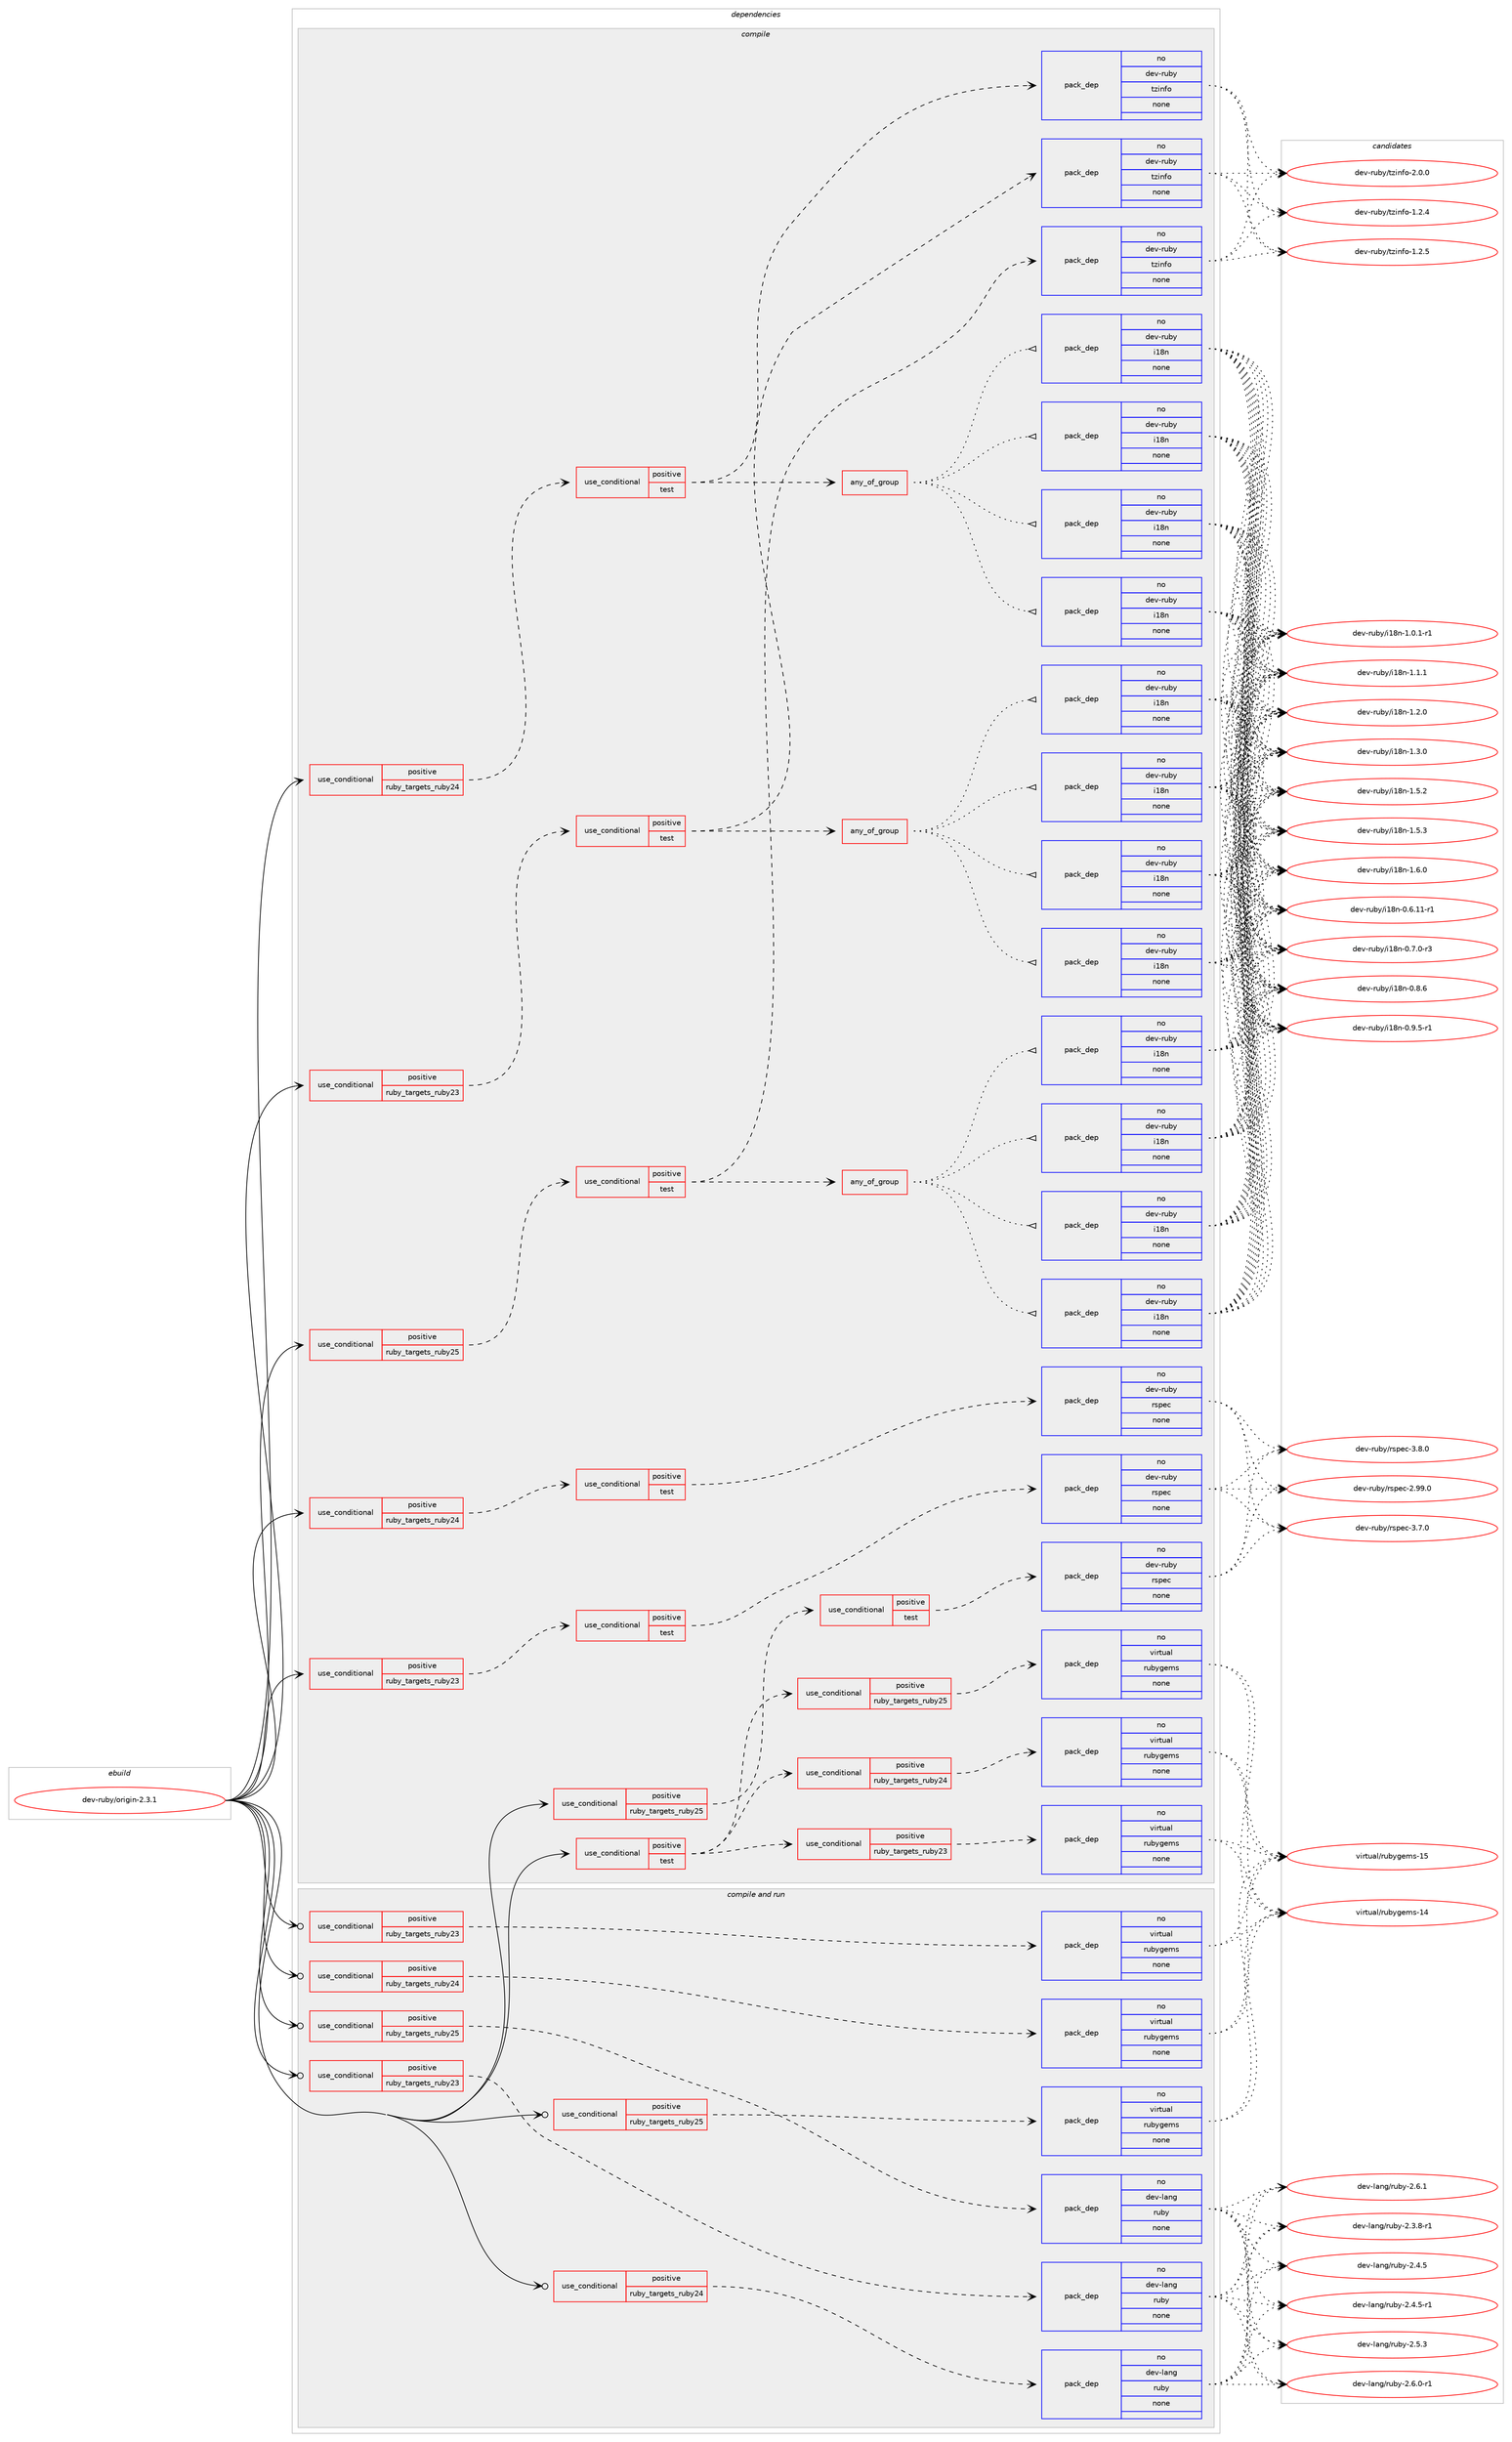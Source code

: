 digraph prolog {

# *************
# Graph options
# *************

newrank=true;
concentrate=true;
compound=true;
graph [rankdir=LR,fontname=Helvetica,fontsize=10,ranksep=1.5];#, ranksep=2.5, nodesep=0.2];
edge  [arrowhead=vee];
node  [fontname=Helvetica,fontsize=10];

# **********
# The ebuild
# **********

subgraph cluster_leftcol {
color=gray;
rank=same;
label=<<i>ebuild</i>>;
id [label="dev-ruby/origin-2.3.1", color=red, width=4, href="../dev-ruby/origin-2.3.1.svg"];
}

# ****************
# The dependencies
# ****************

subgraph cluster_midcol {
color=gray;
label=<<i>dependencies</i>>;
subgraph cluster_compile {
fillcolor="#eeeeee";
style=filled;
label=<<i>compile</i>>;
subgraph cond408339 {
dependency1509558 [label=<<TABLE BORDER="0" CELLBORDER="1" CELLSPACING="0" CELLPADDING="4"><TR><TD ROWSPAN="3" CELLPADDING="10">use_conditional</TD></TR><TR><TD>positive</TD></TR><TR><TD>ruby_targets_ruby23</TD></TR></TABLE>>, shape=none, color=red];
subgraph cond408340 {
dependency1509559 [label=<<TABLE BORDER="0" CELLBORDER="1" CELLSPACING="0" CELLPADDING="4"><TR><TD ROWSPAN="3" CELLPADDING="10">use_conditional</TD></TR><TR><TD>positive</TD></TR><TR><TD>test</TD></TR></TABLE>>, shape=none, color=red];
subgraph any22915 {
dependency1509560 [label=<<TABLE BORDER="0" CELLBORDER="1" CELLSPACING="0" CELLPADDING="4"><TR><TD CELLPADDING="10">any_of_group</TD></TR></TABLE>>, shape=none, color=red];subgraph pack1077716 {
dependency1509561 [label=<<TABLE BORDER="0" CELLBORDER="1" CELLSPACING="0" CELLPADDING="4" WIDTH="220"><TR><TD ROWSPAN="6" CELLPADDING="30">pack_dep</TD></TR><TR><TD WIDTH="110">no</TD></TR><TR><TD>dev-ruby</TD></TR><TR><TD>i18n</TD></TR><TR><TD>none</TD></TR><TR><TD></TD></TR></TABLE>>, shape=none, color=blue];
}
dependency1509560:e -> dependency1509561:w [weight=20,style="dotted",arrowhead="oinv"];
subgraph pack1077717 {
dependency1509562 [label=<<TABLE BORDER="0" CELLBORDER="1" CELLSPACING="0" CELLPADDING="4" WIDTH="220"><TR><TD ROWSPAN="6" CELLPADDING="30">pack_dep</TD></TR><TR><TD WIDTH="110">no</TD></TR><TR><TD>dev-ruby</TD></TR><TR><TD>i18n</TD></TR><TR><TD>none</TD></TR><TR><TD></TD></TR></TABLE>>, shape=none, color=blue];
}
dependency1509560:e -> dependency1509562:w [weight=20,style="dotted",arrowhead="oinv"];
subgraph pack1077718 {
dependency1509563 [label=<<TABLE BORDER="0" CELLBORDER="1" CELLSPACING="0" CELLPADDING="4" WIDTH="220"><TR><TD ROWSPAN="6" CELLPADDING="30">pack_dep</TD></TR><TR><TD WIDTH="110">no</TD></TR><TR><TD>dev-ruby</TD></TR><TR><TD>i18n</TD></TR><TR><TD>none</TD></TR><TR><TD></TD></TR></TABLE>>, shape=none, color=blue];
}
dependency1509560:e -> dependency1509563:w [weight=20,style="dotted",arrowhead="oinv"];
subgraph pack1077719 {
dependency1509564 [label=<<TABLE BORDER="0" CELLBORDER="1" CELLSPACING="0" CELLPADDING="4" WIDTH="220"><TR><TD ROWSPAN="6" CELLPADDING="30">pack_dep</TD></TR><TR><TD WIDTH="110">no</TD></TR><TR><TD>dev-ruby</TD></TR><TR><TD>i18n</TD></TR><TR><TD>none</TD></TR><TR><TD></TD></TR></TABLE>>, shape=none, color=blue];
}
dependency1509560:e -> dependency1509564:w [weight=20,style="dotted",arrowhead="oinv"];
}
dependency1509559:e -> dependency1509560:w [weight=20,style="dashed",arrowhead="vee"];
subgraph pack1077720 {
dependency1509565 [label=<<TABLE BORDER="0" CELLBORDER="1" CELLSPACING="0" CELLPADDING="4" WIDTH="220"><TR><TD ROWSPAN="6" CELLPADDING="30">pack_dep</TD></TR><TR><TD WIDTH="110">no</TD></TR><TR><TD>dev-ruby</TD></TR><TR><TD>tzinfo</TD></TR><TR><TD>none</TD></TR><TR><TD></TD></TR></TABLE>>, shape=none, color=blue];
}
dependency1509559:e -> dependency1509565:w [weight=20,style="dashed",arrowhead="vee"];
}
dependency1509558:e -> dependency1509559:w [weight=20,style="dashed",arrowhead="vee"];
}
id:e -> dependency1509558:w [weight=20,style="solid",arrowhead="vee"];
subgraph cond408341 {
dependency1509566 [label=<<TABLE BORDER="0" CELLBORDER="1" CELLSPACING="0" CELLPADDING="4"><TR><TD ROWSPAN="3" CELLPADDING="10">use_conditional</TD></TR><TR><TD>positive</TD></TR><TR><TD>ruby_targets_ruby23</TD></TR></TABLE>>, shape=none, color=red];
subgraph cond408342 {
dependency1509567 [label=<<TABLE BORDER="0" CELLBORDER="1" CELLSPACING="0" CELLPADDING="4"><TR><TD ROWSPAN="3" CELLPADDING="10">use_conditional</TD></TR><TR><TD>positive</TD></TR><TR><TD>test</TD></TR></TABLE>>, shape=none, color=red];
subgraph pack1077721 {
dependency1509568 [label=<<TABLE BORDER="0" CELLBORDER="1" CELLSPACING="0" CELLPADDING="4" WIDTH="220"><TR><TD ROWSPAN="6" CELLPADDING="30">pack_dep</TD></TR><TR><TD WIDTH="110">no</TD></TR><TR><TD>dev-ruby</TD></TR><TR><TD>rspec</TD></TR><TR><TD>none</TD></TR><TR><TD></TD></TR></TABLE>>, shape=none, color=blue];
}
dependency1509567:e -> dependency1509568:w [weight=20,style="dashed",arrowhead="vee"];
}
dependency1509566:e -> dependency1509567:w [weight=20,style="dashed",arrowhead="vee"];
}
id:e -> dependency1509566:w [weight=20,style="solid",arrowhead="vee"];
subgraph cond408343 {
dependency1509569 [label=<<TABLE BORDER="0" CELLBORDER="1" CELLSPACING="0" CELLPADDING="4"><TR><TD ROWSPAN="3" CELLPADDING="10">use_conditional</TD></TR><TR><TD>positive</TD></TR><TR><TD>ruby_targets_ruby24</TD></TR></TABLE>>, shape=none, color=red];
subgraph cond408344 {
dependency1509570 [label=<<TABLE BORDER="0" CELLBORDER="1" CELLSPACING="0" CELLPADDING="4"><TR><TD ROWSPAN="3" CELLPADDING="10">use_conditional</TD></TR><TR><TD>positive</TD></TR><TR><TD>test</TD></TR></TABLE>>, shape=none, color=red];
subgraph any22916 {
dependency1509571 [label=<<TABLE BORDER="0" CELLBORDER="1" CELLSPACING="0" CELLPADDING="4"><TR><TD CELLPADDING="10">any_of_group</TD></TR></TABLE>>, shape=none, color=red];subgraph pack1077722 {
dependency1509572 [label=<<TABLE BORDER="0" CELLBORDER="1" CELLSPACING="0" CELLPADDING="4" WIDTH="220"><TR><TD ROWSPAN="6" CELLPADDING="30">pack_dep</TD></TR><TR><TD WIDTH="110">no</TD></TR><TR><TD>dev-ruby</TD></TR><TR><TD>i18n</TD></TR><TR><TD>none</TD></TR><TR><TD></TD></TR></TABLE>>, shape=none, color=blue];
}
dependency1509571:e -> dependency1509572:w [weight=20,style="dotted",arrowhead="oinv"];
subgraph pack1077723 {
dependency1509573 [label=<<TABLE BORDER="0" CELLBORDER="1" CELLSPACING="0" CELLPADDING="4" WIDTH="220"><TR><TD ROWSPAN="6" CELLPADDING="30">pack_dep</TD></TR><TR><TD WIDTH="110">no</TD></TR><TR><TD>dev-ruby</TD></TR><TR><TD>i18n</TD></TR><TR><TD>none</TD></TR><TR><TD></TD></TR></TABLE>>, shape=none, color=blue];
}
dependency1509571:e -> dependency1509573:w [weight=20,style="dotted",arrowhead="oinv"];
subgraph pack1077724 {
dependency1509574 [label=<<TABLE BORDER="0" CELLBORDER="1" CELLSPACING="0" CELLPADDING="4" WIDTH="220"><TR><TD ROWSPAN="6" CELLPADDING="30">pack_dep</TD></TR><TR><TD WIDTH="110">no</TD></TR><TR><TD>dev-ruby</TD></TR><TR><TD>i18n</TD></TR><TR><TD>none</TD></TR><TR><TD></TD></TR></TABLE>>, shape=none, color=blue];
}
dependency1509571:e -> dependency1509574:w [weight=20,style="dotted",arrowhead="oinv"];
subgraph pack1077725 {
dependency1509575 [label=<<TABLE BORDER="0" CELLBORDER="1" CELLSPACING="0" CELLPADDING="4" WIDTH="220"><TR><TD ROWSPAN="6" CELLPADDING="30">pack_dep</TD></TR><TR><TD WIDTH="110">no</TD></TR><TR><TD>dev-ruby</TD></TR><TR><TD>i18n</TD></TR><TR><TD>none</TD></TR><TR><TD></TD></TR></TABLE>>, shape=none, color=blue];
}
dependency1509571:e -> dependency1509575:w [weight=20,style="dotted",arrowhead="oinv"];
}
dependency1509570:e -> dependency1509571:w [weight=20,style="dashed",arrowhead="vee"];
subgraph pack1077726 {
dependency1509576 [label=<<TABLE BORDER="0" CELLBORDER="1" CELLSPACING="0" CELLPADDING="4" WIDTH="220"><TR><TD ROWSPAN="6" CELLPADDING="30">pack_dep</TD></TR><TR><TD WIDTH="110">no</TD></TR><TR><TD>dev-ruby</TD></TR><TR><TD>tzinfo</TD></TR><TR><TD>none</TD></TR><TR><TD></TD></TR></TABLE>>, shape=none, color=blue];
}
dependency1509570:e -> dependency1509576:w [weight=20,style="dashed",arrowhead="vee"];
}
dependency1509569:e -> dependency1509570:w [weight=20,style="dashed",arrowhead="vee"];
}
id:e -> dependency1509569:w [weight=20,style="solid",arrowhead="vee"];
subgraph cond408345 {
dependency1509577 [label=<<TABLE BORDER="0" CELLBORDER="1" CELLSPACING="0" CELLPADDING="4"><TR><TD ROWSPAN="3" CELLPADDING="10">use_conditional</TD></TR><TR><TD>positive</TD></TR><TR><TD>ruby_targets_ruby24</TD></TR></TABLE>>, shape=none, color=red];
subgraph cond408346 {
dependency1509578 [label=<<TABLE BORDER="0" CELLBORDER="1" CELLSPACING="0" CELLPADDING="4"><TR><TD ROWSPAN="3" CELLPADDING="10">use_conditional</TD></TR><TR><TD>positive</TD></TR><TR><TD>test</TD></TR></TABLE>>, shape=none, color=red];
subgraph pack1077727 {
dependency1509579 [label=<<TABLE BORDER="0" CELLBORDER="1" CELLSPACING="0" CELLPADDING="4" WIDTH="220"><TR><TD ROWSPAN="6" CELLPADDING="30">pack_dep</TD></TR><TR><TD WIDTH="110">no</TD></TR><TR><TD>dev-ruby</TD></TR><TR><TD>rspec</TD></TR><TR><TD>none</TD></TR><TR><TD></TD></TR></TABLE>>, shape=none, color=blue];
}
dependency1509578:e -> dependency1509579:w [weight=20,style="dashed",arrowhead="vee"];
}
dependency1509577:e -> dependency1509578:w [weight=20,style="dashed",arrowhead="vee"];
}
id:e -> dependency1509577:w [weight=20,style="solid",arrowhead="vee"];
subgraph cond408347 {
dependency1509580 [label=<<TABLE BORDER="0" CELLBORDER="1" CELLSPACING="0" CELLPADDING="4"><TR><TD ROWSPAN="3" CELLPADDING="10">use_conditional</TD></TR><TR><TD>positive</TD></TR><TR><TD>ruby_targets_ruby25</TD></TR></TABLE>>, shape=none, color=red];
subgraph cond408348 {
dependency1509581 [label=<<TABLE BORDER="0" CELLBORDER="1" CELLSPACING="0" CELLPADDING="4"><TR><TD ROWSPAN="3" CELLPADDING="10">use_conditional</TD></TR><TR><TD>positive</TD></TR><TR><TD>test</TD></TR></TABLE>>, shape=none, color=red];
subgraph any22917 {
dependency1509582 [label=<<TABLE BORDER="0" CELLBORDER="1" CELLSPACING="0" CELLPADDING="4"><TR><TD CELLPADDING="10">any_of_group</TD></TR></TABLE>>, shape=none, color=red];subgraph pack1077728 {
dependency1509583 [label=<<TABLE BORDER="0" CELLBORDER="1" CELLSPACING="0" CELLPADDING="4" WIDTH="220"><TR><TD ROWSPAN="6" CELLPADDING="30">pack_dep</TD></TR><TR><TD WIDTH="110">no</TD></TR><TR><TD>dev-ruby</TD></TR><TR><TD>i18n</TD></TR><TR><TD>none</TD></TR><TR><TD></TD></TR></TABLE>>, shape=none, color=blue];
}
dependency1509582:e -> dependency1509583:w [weight=20,style="dotted",arrowhead="oinv"];
subgraph pack1077729 {
dependency1509584 [label=<<TABLE BORDER="0" CELLBORDER="1" CELLSPACING="0" CELLPADDING="4" WIDTH="220"><TR><TD ROWSPAN="6" CELLPADDING="30">pack_dep</TD></TR><TR><TD WIDTH="110">no</TD></TR><TR><TD>dev-ruby</TD></TR><TR><TD>i18n</TD></TR><TR><TD>none</TD></TR><TR><TD></TD></TR></TABLE>>, shape=none, color=blue];
}
dependency1509582:e -> dependency1509584:w [weight=20,style="dotted",arrowhead="oinv"];
subgraph pack1077730 {
dependency1509585 [label=<<TABLE BORDER="0" CELLBORDER="1" CELLSPACING="0" CELLPADDING="4" WIDTH="220"><TR><TD ROWSPAN="6" CELLPADDING="30">pack_dep</TD></TR><TR><TD WIDTH="110">no</TD></TR><TR><TD>dev-ruby</TD></TR><TR><TD>i18n</TD></TR><TR><TD>none</TD></TR><TR><TD></TD></TR></TABLE>>, shape=none, color=blue];
}
dependency1509582:e -> dependency1509585:w [weight=20,style="dotted",arrowhead="oinv"];
subgraph pack1077731 {
dependency1509586 [label=<<TABLE BORDER="0" CELLBORDER="1" CELLSPACING="0" CELLPADDING="4" WIDTH="220"><TR><TD ROWSPAN="6" CELLPADDING="30">pack_dep</TD></TR><TR><TD WIDTH="110">no</TD></TR><TR><TD>dev-ruby</TD></TR><TR><TD>i18n</TD></TR><TR><TD>none</TD></TR><TR><TD></TD></TR></TABLE>>, shape=none, color=blue];
}
dependency1509582:e -> dependency1509586:w [weight=20,style="dotted",arrowhead="oinv"];
}
dependency1509581:e -> dependency1509582:w [weight=20,style="dashed",arrowhead="vee"];
subgraph pack1077732 {
dependency1509587 [label=<<TABLE BORDER="0" CELLBORDER="1" CELLSPACING="0" CELLPADDING="4" WIDTH="220"><TR><TD ROWSPAN="6" CELLPADDING="30">pack_dep</TD></TR><TR><TD WIDTH="110">no</TD></TR><TR><TD>dev-ruby</TD></TR><TR><TD>tzinfo</TD></TR><TR><TD>none</TD></TR><TR><TD></TD></TR></TABLE>>, shape=none, color=blue];
}
dependency1509581:e -> dependency1509587:w [weight=20,style="dashed",arrowhead="vee"];
}
dependency1509580:e -> dependency1509581:w [weight=20,style="dashed",arrowhead="vee"];
}
id:e -> dependency1509580:w [weight=20,style="solid",arrowhead="vee"];
subgraph cond408349 {
dependency1509588 [label=<<TABLE BORDER="0" CELLBORDER="1" CELLSPACING="0" CELLPADDING="4"><TR><TD ROWSPAN="3" CELLPADDING="10">use_conditional</TD></TR><TR><TD>positive</TD></TR><TR><TD>ruby_targets_ruby25</TD></TR></TABLE>>, shape=none, color=red];
subgraph cond408350 {
dependency1509589 [label=<<TABLE BORDER="0" CELLBORDER="1" CELLSPACING="0" CELLPADDING="4"><TR><TD ROWSPAN="3" CELLPADDING="10">use_conditional</TD></TR><TR><TD>positive</TD></TR><TR><TD>test</TD></TR></TABLE>>, shape=none, color=red];
subgraph pack1077733 {
dependency1509590 [label=<<TABLE BORDER="0" CELLBORDER="1" CELLSPACING="0" CELLPADDING="4" WIDTH="220"><TR><TD ROWSPAN="6" CELLPADDING="30">pack_dep</TD></TR><TR><TD WIDTH="110">no</TD></TR><TR><TD>dev-ruby</TD></TR><TR><TD>rspec</TD></TR><TR><TD>none</TD></TR><TR><TD></TD></TR></TABLE>>, shape=none, color=blue];
}
dependency1509589:e -> dependency1509590:w [weight=20,style="dashed",arrowhead="vee"];
}
dependency1509588:e -> dependency1509589:w [weight=20,style="dashed",arrowhead="vee"];
}
id:e -> dependency1509588:w [weight=20,style="solid",arrowhead="vee"];
subgraph cond408351 {
dependency1509591 [label=<<TABLE BORDER="0" CELLBORDER="1" CELLSPACING="0" CELLPADDING="4"><TR><TD ROWSPAN="3" CELLPADDING="10">use_conditional</TD></TR><TR><TD>positive</TD></TR><TR><TD>test</TD></TR></TABLE>>, shape=none, color=red];
subgraph cond408352 {
dependency1509592 [label=<<TABLE BORDER="0" CELLBORDER="1" CELLSPACING="0" CELLPADDING="4"><TR><TD ROWSPAN="3" CELLPADDING="10">use_conditional</TD></TR><TR><TD>positive</TD></TR><TR><TD>ruby_targets_ruby23</TD></TR></TABLE>>, shape=none, color=red];
subgraph pack1077734 {
dependency1509593 [label=<<TABLE BORDER="0" CELLBORDER="1" CELLSPACING="0" CELLPADDING="4" WIDTH="220"><TR><TD ROWSPAN="6" CELLPADDING="30">pack_dep</TD></TR><TR><TD WIDTH="110">no</TD></TR><TR><TD>virtual</TD></TR><TR><TD>rubygems</TD></TR><TR><TD>none</TD></TR><TR><TD></TD></TR></TABLE>>, shape=none, color=blue];
}
dependency1509592:e -> dependency1509593:w [weight=20,style="dashed",arrowhead="vee"];
}
dependency1509591:e -> dependency1509592:w [weight=20,style="dashed",arrowhead="vee"];
subgraph cond408353 {
dependency1509594 [label=<<TABLE BORDER="0" CELLBORDER="1" CELLSPACING="0" CELLPADDING="4"><TR><TD ROWSPAN="3" CELLPADDING="10">use_conditional</TD></TR><TR><TD>positive</TD></TR><TR><TD>ruby_targets_ruby24</TD></TR></TABLE>>, shape=none, color=red];
subgraph pack1077735 {
dependency1509595 [label=<<TABLE BORDER="0" CELLBORDER="1" CELLSPACING="0" CELLPADDING="4" WIDTH="220"><TR><TD ROWSPAN="6" CELLPADDING="30">pack_dep</TD></TR><TR><TD WIDTH="110">no</TD></TR><TR><TD>virtual</TD></TR><TR><TD>rubygems</TD></TR><TR><TD>none</TD></TR><TR><TD></TD></TR></TABLE>>, shape=none, color=blue];
}
dependency1509594:e -> dependency1509595:w [weight=20,style="dashed",arrowhead="vee"];
}
dependency1509591:e -> dependency1509594:w [weight=20,style="dashed",arrowhead="vee"];
subgraph cond408354 {
dependency1509596 [label=<<TABLE BORDER="0" CELLBORDER="1" CELLSPACING="0" CELLPADDING="4"><TR><TD ROWSPAN="3" CELLPADDING="10">use_conditional</TD></TR><TR><TD>positive</TD></TR><TR><TD>ruby_targets_ruby25</TD></TR></TABLE>>, shape=none, color=red];
subgraph pack1077736 {
dependency1509597 [label=<<TABLE BORDER="0" CELLBORDER="1" CELLSPACING="0" CELLPADDING="4" WIDTH="220"><TR><TD ROWSPAN="6" CELLPADDING="30">pack_dep</TD></TR><TR><TD WIDTH="110">no</TD></TR><TR><TD>virtual</TD></TR><TR><TD>rubygems</TD></TR><TR><TD>none</TD></TR><TR><TD></TD></TR></TABLE>>, shape=none, color=blue];
}
dependency1509596:e -> dependency1509597:w [weight=20,style="dashed",arrowhead="vee"];
}
dependency1509591:e -> dependency1509596:w [weight=20,style="dashed",arrowhead="vee"];
}
id:e -> dependency1509591:w [weight=20,style="solid",arrowhead="vee"];
}
subgraph cluster_compileandrun {
fillcolor="#eeeeee";
style=filled;
label=<<i>compile and run</i>>;
subgraph cond408355 {
dependency1509598 [label=<<TABLE BORDER="0" CELLBORDER="1" CELLSPACING="0" CELLPADDING="4"><TR><TD ROWSPAN="3" CELLPADDING="10">use_conditional</TD></TR><TR><TD>positive</TD></TR><TR><TD>ruby_targets_ruby23</TD></TR></TABLE>>, shape=none, color=red];
subgraph pack1077737 {
dependency1509599 [label=<<TABLE BORDER="0" CELLBORDER="1" CELLSPACING="0" CELLPADDING="4" WIDTH="220"><TR><TD ROWSPAN="6" CELLPADDING="30">pack_dep</TD></TR><TR><TD WIDTH="110">no</TD></TR><TR><TD>dev-lang</TD></TR><TR><TD>ruby</TD></TR><TR><TD>none</TD></TR><TR><TD></TD></TR></TABLE>>, shape=none, color=blue];
}
dependency1509598:e -> dependency1509599:w [weight=20,style="dashed",arrowhead="vee"];
}
id:e -> dependency1509598:w [weight=20,style="solid",arrowhead="odotvee"];
subgraph cond408356 {
dependency1509600 [label=<<TABLE BORDER="0" CELLBORDER="1" CELLSPACING="0" CELLPADDING="4"><TR><TD ROWSPAN="3" CELLPADDING="10">use_conditional</TD></TR><TR><TD>positive</TD></TR><TR><TD>ruby_targets_ruby23</TD></TR></TABLE>>, shape=none, color=red];
subgraph pack1077738 {
dependency1509601 [label=<<TABLE BORDER="0" CELLBORDER="1" CELLSPACING="0" CELLPADDING="4" WIDTH="220"><TR><TD ROWSPAN="6" CELLPADDING="30">pack_dep</TD></TR><TR><TD WIDTH="110">no</TD></TR><TR><TD>virtual</TD></TR><TR><TD>rubygems</TD></TR><TR><TD>none</TD></TR><TR><TD></TD></TR></TABLE>>, shape=none, color=blue];
}
dependency1509600:e -> dependency1509601:w [weight=20,style="dashed",arrowhead="vee"];
}
id:e -> dependency1509600:w [weight=20,style="solid",arrowhead="odotvee"];
subgraph cond408357 {
dependency1509602 [label=<<TABLE BORDER="0" CELLBORDER="1" CELLSPACING="0" CELLPADDING="4"><TR><TD ROWSPAN="3" CELLPADDING="10">use_conditional</TD></TR><TR><TD>positive</TD></TR><TR><TD>ruby_targets_ruby24</TD></TR></TABLE>>, shape=none, color=red];
subgraph pack1077739 {
dependency1509603 [label=<<TABLE BORDER="0" CELLBORDER="1" CELLSPACING="0" CELLPADDING="4" WIDTH="220"><TR><TD ROWSPAN="6" CELLPADDING="30">pack_dep</TD></TR><TR><TD WIDTH="110">no</TD></TR><TR><TD>dev-lang</TD></TR><TR><TD>ruby</TD></TR><TR><TD>none</TD></TR><TR><TD></TD></TR></TABLE>>, shape=none, color=blue];
}
dependency1509602:e -> dependency1509603:w [weight=20,style="dashed",arrowhead="vee"];
}
id:e -> dependency1509602:w [weight=20,style="solid",arrowhead="odotvee"];
subgraph cond408358 {
dependency1509604 [label=<<TABLE BORDER="0" CELLBORDER="1" CELLSPACING="0" CELLPADDING="4"><TR><TD ROWSPAN="3" CELLPADDING="10">use_conditional</TD></TR><TR><TD>positive</TD></TR><TR><TD>ruby_targets_ruby24</TD></TR></TABLE>>, shape=none, color=red];
subgraph pack1077740 {
dependency1509605 [label=<<TABLE BORDER="0" CELLBORDER="1" CELLSPACING="0" CELLPADDING="4" WIDTH="220"><TR><TD ROWSPAN="6" CELLPADDING="30">pack_dep</TD></TR><TR><TD WIDTH="110">no</TD></TR><TR><TD>virtual</TD></TR><TR><TD>rubygems</TD></TR><TR><TD>none</TD></TR><TR><TD></TD></TR></TABLE>>, shape=none, color=blue];
}
dependency1509604:e -> dependency1509605:w [weight=20,style="dashed",arrowhead="vee"];
}
id:e -> dependency1509604:w [weight=20,style="solid",arrowhead="odotvee"];
subgraph cond408359 {
dependency1509606 [label=<<TABLE BORDER="0" CELLBORDER="1" CELLSPACING="0" CELLPADDING="4"><TR><TD ROWSPAN="3" CELLPADDING="10">use_conditional</TD></TR><TR><TD>positive</TD></TR><TR><TD>ruby_targets_ruby25</TD></TR></TABLE>>, shape=none, color=red];
subgraph pack1077741 {
dependency1509607 [label=<<TABLE BORDER="0" CELLBORDER="1" CELLSPACING="0" CELLPADDING="4" WIDTH="220"><TR><TD ROWSPAN="6" CELLPADDING="30">pack_dep</TD></TR><TR><TD WIDTH="110">no</TD></TR><TR><TD>dev-lang</TD></TR><TR><TD>ruby</TD></TR><TR><TD>none</TD></TR><TR><TD></TD></TR></TABLE>>, shape=none, color=blue];
}
dependency1509606:e -> dependency1509607:w [weight=20,style="dashed",arrowhead="vee"];
}
id:e -> dependency1509606:w [weight=20,style="solid",arrowhead="odotvee"];
subgraph cond408360 {
dependency1509608 [label=<<TABLE BORDER="0" CELLBORDER="1" CELLSPACING="0" CELLPADDING="4"><TR><TD ROWSPAN="3" CELLPADDING="10">use_conditional</TD></TR><TR><TD>positive</TD></TR><TR><TD>ruby_targets_ruby25</TD></TR></TABLE>>, shape=none, color=red];
subgraph pack1077742 {
dependency1509609 [label=<<TABLE BORDER="0" CELLBORDER="1" CELLSPACING="0" CELLPADDING="4" WIDTH="220"><TR><TD ROWSPAN="6" CELLPADDING="30">pack_dep</TD></TR><TR><TD WIDTH="110">no</TD></TR><TR><TD>virtual</TD></TR><TR><TD>rubygems</TD></TR><TR><TD>none</TD></TR><TR><TD></TD></TR></TABLE>>, shape=none, color=blue];
}
dependency1509608:e -> dependency1509609:w [weight=20,style="dashed",arrowhead="vee"];
}
id:e -> dependency1509608:w [weight=20,style="solid",arrowhead="odotvee"];
}
subgraph cluster_run {
fillcolor="#eeeeee";
style=filled;
label=<<i>run</i>>;
}
}

# **************
# The candidates
# **************

subgraph cluster_choices {
rank=same;
color=gray;
label=<<i>candidates</i>>;

subgraph choice1077716 {
color=black;
nodesep=1;
choice1001011184511411798121471054956110454846544649494511449 [label="dev-ruby/i18n-0.6.11-r1", color=red, width=4,href="../dev-ruby/i18n-0.6.11-r1.svg"];
choice10010111845114117981214710549561104548465546484511451 [label="dev-ruby/i18n-0.7.0-r3", color=red, width=4,href="../dev-ruby/i18n-0.7.0-r3.svg"];
choice1001011184511411798121471054956110454846564654 [label="dev-ruby/i18n-0.8.6", color=red, width=4,href="../dev-ruby/i18n-0.8.6.svg"];
choice10010111845114117981214710549561104548465746534511449 [label="dev-ruby/i18n-0.9.5-r1", color=red, width=4,href="../dev-ruby/i18n-0.9.5-r1.svg"];
choice10010111845114117981214710549561104549464846494511449 [label="dev-ruby/i18n-1.0.1-r1", color=red, width=4,href="../dev-ruby/i18n-1.0.1-r1.svg"];
choice1001011184511411798121471054956110454946494649 [label="dev-ruby/i18n-1.1.1", color=red, width=4,href="../dev-ruby/i18n-1.1.1.svg"];
choice1001011184511411798121471054956110454946504648 [label="dev-ruby/i18n-1.2.0", color=red, width=4,href="../dev-ruby/i18n-1.2.0.svg"];
choice1001011184511411798121471054956110454946514648 [label="dev-ruby/i18n-1.3.0", color=red, width=4,href="../dev-ruby/i18n-1.3.0.svg"];
choice1001011184511411798121471054956110454946534650 [label="dev-ruby/i18n-1.5.2", color=red, width=4,href="../dev-ruby/i18n-1.5.2.svg"];
choice1001011184511411798121471054956110454946534651 [label="dev-ruby/i18n-1.5.3", color=red, width=4,href="../dev-ruby/i18n-1.5.3.svg"];
choice1001011184511411798121471054956110454946544648 [label="dev-ruby/i18n-1.6.0", color=red, width=4,href="../dev-ruby/i18n-1.6.0.svg"];
dependency1509561:e -> choice1001011184511411798121471054956110454846544649494511449:w [style=dotted,weight="100"];
dependency1509561:e -> choice10010111845114117981214710549561104548465546484511451:w [style=dotted,weight="100"];
dependency1509561:e -> choice1001011184511411798121471054956110454846564654:w [style=dotted,weight="100"];
dependency1509561:e -> choice10010111845114117981214710549561104548465746534511449:w [style=dotted,weight="100"];
dependency1509561:e -> choice10010111845114117981214710549561104549464846494511449:w [style=dotted,weight="100"];
dependency1509561:e -> choice1001011184511411798121471054956110454946494649:w [style=dotted,weight="100"];
dependency1509561:e -> choice1001011184511411798121471054956110454946504648:w [style=dotted,weight="100"];
dependency1509561:e -> choice1001011184511411798121471054956110454946514648:w [style=dotted,weight="100"];
dependency1509561:e -> choice1001011184511411798121471054956110454946534650:w [style=dotted,weight="100"];
dependency1509561:e -> choice1001011184511411798121471054956110454946534651:w [style=dotted,weight="100"];
dependency1509561:e -> choice1001011184511411798121471054956110454946544648:w [style=dotted,weight="100"];
}
subgraph choice1077717 {
color=black;
nodesep=1;
choice1001011184511411798121471054956110454846544649494511449 [label="dev-ruby/i18n-0.6.11-r1", color=red, width=4,href="../dev-ruby/i18n-0.6.11-r1.svg"];
choice10010111845114117981214710549561104548465546484511451 [label="dev-ruby/i18n-0.7.0-r3", color=red, width=4,href="../dev-ruby/i18n-0.7.0-r3.svg"];
choice1001011184511411798121471054956110454846564654 [label="dev-ruby/i18n-0.8.6", color=red, width=4,href="../dev-ruby/i18n-0.8.6.svg"];
choice10010111845114117981214710549561104548465746534511449 [label="dev-ruby/i18n-0.9.5-r1", color=red, width=4,href="../dev-ruby/i18n-0.9.5-r1.svg"];
choice10010111845114117981214710549561104549464846494511449 [label="dev-ruby/i18n-1.0.1-r1", color=red, width=4,href="../dev-ruby/i18n-1.0.1-r1.svg"];
choice1001011184511411798121471054956110454946494649 [label="dev-ruby/i18n-1.1.1", color=red, width=4,href="../dev-ruby/i18n-1.1.1.svg"];
choice1001011184511411798121471054956110454946504648 [label="dev-ruby/i18n-1.2.0", color=red, width=4,href="../dev-ruby/i18n-1.2.0.svg"];
choice1001011184511411798121471054956110454946514648 [label="dev-ruby/i18n-1.3.0", color=red, width=4,href="../dev-ruby/i18n-1.3.0.svg"];
choice1001011184511411798121471054956110454946534650 [label="dev-ruby/i18n-1.5.2", color=red, width=4,href="../dev-ruby/i18n-1.5.2.svg"];
choice1001011184511411798121471054956110454946534651 [label="dev-ruby/i18n-1.5.3", color=red, width=4,href="../dev-ruby/i18n-1.5.3.svg"];
choice1001011184511411798121471054956110454946544648 [label="dev-ruby/i18n-1.6.0", color=red, width=4,href="../dev-ruby/i18n-1.6.0.svg"];
dependency1509562:e -> choice1001011184511411798121471054956110454846544649494511449:w [style=dotted,weight="100"];
dependency1509562:e -> choice10010111845114117981214710549561104548465546484511451:w [style=dotted,weight="100"];
dependency1509562:e -> choice1001011184511411798121471054956110454846564654:w [style=dotted,weight="100"];
dependency1509562:e -> choice10010111845114117981214710549561104548465746534511449:w [style=dotted,weight="100"];
dependency1509562:e -> choice10010111845114117981214710549561104549464846494511449:w [style=dotted,weight="100"];
dependency1509562:e -> choice1001011184511411798121471054956110454946494649:w [style=dotted,weight="100"];
dependency1509562:e -> choice1001011184511411798121471054956110454946504648:w [style=dotted,weight="100"];
dependency1509562:e -> choice1001011184511411798121471054956110454946514648:w [style=dotted,weight="100"];
dependency1509562:e -> choice1001011184511411798121471054956110454946534650:w [style=dotted,weight="100"];
dependency1509562:e -> choice1001011184511411798121471054956110454946534651:w [style=dotted,weight="100"];
dependency1509562:e -> choice1001011184511411798121471054956110454946544648:w [style=dotted,weight="100"];
}
subgraph choice1077718 {
color=black;
nodesep=1;
choice1001011184511411798121471054956110454846544649494511449 [label="dev-ruby/i18n-0.6.11-r1", color=red, width=4,href="../dev-ruby/i18n-0.6.11-r1.svg"];
choice10010111845114117981214710549561104548465546484511451 [label="dev-ruby/i18n-0.7.0-r3", color=red, width=4,href="../dev-ruby/i18n-0.7.0-r3.svg"];
choice1001011184511411798121471054956110454846564654 [label="dev-ruby/i18n-0.8.6", color=red, width=4,href="../dev-ruby/i18n-0.8.6.svg"];
choice10010111845114117981214710549561104548465746534511449 [label="dev-ruby/i18n-0.9.5-r1", color=red, width=4,href="../dev-ruby/i18n-0.9.5-r1.svg"];
choice10010111845114117981214710549561104549464846494511449 [label="dev-ruby/i18n-1.0.1-r1", color=red, width=4,href="../dev-ruby/i18n-1.0.1-r1.svg"];
choice1001011184511411798121471054956110454946494649 [label="dev-ruby/i18n-1.1.1", color=red, width=4,href="../dev-ruby/i18n-1.1.1.svg"];
choice1001011184511411798121471054956110454946504648 [label="dev-ruby/i18n-1.2.0", color=red, width=4,href="../dev-ruby/i18n-1.2.0.svg"];
choice1001011184511411798121471054956110454946514648 [label="dev-ruby/i18n-1.3.0", color=red, width=4,href="../dev-ruby/i18n-1.3.0.svg"];
choice1001011184511411798121471054956110454946534650 [label="dev-ruby/i18n-1.5.2", color=red, width=4,href="../dev-ruby/i18n-1.5.2.svg"];
choice1001011184511411798121471054956110454946534651 [label="dev-ruby/i18n-1.5.3", color=red, width=4,href="../dev-ruby/i18n-1.5.3.svg"];
choice1001011184511411798121471054956110454946544648 [label="dev-ruby/i18n-1.6.0", color=red, width=4,href="../dev-ruby/i18n-1.6.0.svg"];
dependency1509563:e -> choice1001011184511411798121471054956110454846544649494511449:w [style=dotted,weight="100"];
dependency1509563:e -> choice10010111845114117981214710549561104548465546484511451:w [style=dotted,weight="100"];
dependency1509563:e -> choice1001011184511411798121471054956110454846564654:w [style=dotted,weight="100"];
dependency1509563:e -> choice10010111845114117981214710549561104548465746534511449:w [style=dotted,weight="100"];
dependency1509563:e -> choice10010111845114117981214710549561104549464846494511449:w [style=dotted,weight="100"];
dependency1509563:e -> choice1001011184511411798121471054956110454946494649:w [style=dotted,weight="100"];
dependency1509563:e -> choice1001011184511411798121471054956110454946504648:w [style=dotted,weight="100"];
dependency1509563:e -> choice1001011184511411798121471054956110454946514648:w [style=dotted,weight="100"];
dependency1509563:e -> choice1001011184511411798121471054956110454946534650:w [style=dotted,weight="100"];
dependency1509563:e -> choice1001011184511411798121471054956110454946534651:w [style=dotted,weight="100"];
dependency1509563:e -> choice1001011184511411798121471054956110454946544648:w [style=dotted,weight="100"];
}
subgraph choice1077719 {
color=black;
nodesep=1;
choice1001011184511411798121471054956110454846544649494511449 [label="dev-ruby/i18n-0.6.11-r1", color=red, width=4,href="../dev-ruby/i18n-0.6.11-r1.svg"];
choice10010111845114117981214710549561104548465546484511451 [label="dev-ruby/i18n-0.7.0-r3", color=red, width=4,href="../dev-ruby/i18n-0.7.0-r3.svg"];
choice1001011184511411798121471054956110454846564654 [label="dev-ruby/i18n-0.8.6", color=red, width=4,href="../dev-ruby/i18n-0.8.6.svg"];
choice10010111845114117981214710549561104548465746534511449 [label="dev-ruby/i18n-0.9.5-r1", color=red, width=4,href="../dev-ruby/i18n-0.9.5-r1.svg"];
choice10010111845114117981214710549561104549464846494511449 [label="dev-ruby/i18n-1.0.1-r1", color=red, width=4,href="../dev-ruby/i18n-1.0.1-r1.svg"];
choice1001011184511411798121471054956110454946494649 [label="dev-ruby/i18n-1.1.1", color=red, width=4,href="../dev-ruby/i18n-1.1.1.svg"];
choice1001011184511411798121471054956110454946504648 [label="dev-ruby/i18n-1.2.0", color=red, width=4,href="../dev-ruby/i18n-1.2.0.svg"];
choice1001011184511411798121471054956110454946514648 [label="dev-ruby/i18n-1.3.0", color=red, width=4,href="../dev-ruby/i18n-1.3.0.svg"];
choice1001011184511411798121471054956110454946534650 [label="dev-ruby/i18n-1.5.2", color=red, width=4,href="../dev-ruby/i18n-1.5.2.svg"];
choice1001011184511411798121471054956110454946534651 [label="dev-ruby/i18n-1.5.3", color=red, width=4,href="../dev-ruby/i18n-1.5.3.svg"];
choice1001011184511411798121471054956110454946544648 [label="dev-ruby/i18n-1.6.0", color=red, width=4,href="../dev-ruby/i18n-1.6.0.svg"];
dependency1509564:e -> choice1001011184511411798121471054956110454846544649494511449:w [style=dotted,weight="100"];
dependency1509564:e -> choice10010111845114117981214710549561104548465546484511451:w [style=dotted,weight="100"];
dependency1509564:e -> choice1001011184511411798121471054956110454846564654:w [style=dotted,weight="100"];
dependency1509564:e -> choice10010111845114117981214710549561104548465746534511449:w [style=dotted,weight="100"];
dependency1509564:e -> choice10010111845114117981214710549561104549464846494511449:w [style=dotted,weight="100"];
dependency1509564:e -> choice1001011184511411798121471054956110454946494649:w [style=dotted,weight="100"];
dependency1509564:e -> choice1001011184511411798121471054956110454946504648:w [style=dotted,weight="100"];
dependency1509564:e -> choice1001011184511411798121471054956110454946514648:w [style=dotted,weight="100"];
dependency1509564:e -> choice1001011184511411798121471054956110454946534650:w [style=dotted,weight="100"];
dependency1509564:e -> choice1001011184511411798121471054956110454946534651:w [style=dotted,weight="100"];
dependency1509564:e -> choice1001011184511411798121471054956110454946544648:w [style=dotted,weight="100"];
}
subgraph choice1077720 {
color=black;
nodesep=1;
choice100101118451141179812147116122105110102111454946504652 [label="dev-ruby/tzinfo-1.2.4", color=red, width=4,href="../dev-ruby/tzinfo-1.2.4.svg"];
choice100101118451141179812147116122105110102111454946504653 [label="dev-ruby/tzinfo-1.2.5", color=red, width=4,href="../dev-ruby/tzinfo-1.2.5.svg"];
choice100101118451141179812147116122105110102111455046484648 [label="dev-ruby/tzinfo-2.0.0", color=red, width=4,href="../dev-ruby/tzinfo-2.0.0.svg"];
dependency1509565:e -> choice100101118451141179812147116122105110102111454946504652:w [style=dotted,weight="100"];
dependency1509565:e -> choice100101118451141179812147116122105110102111454946504653:w [style=dotted,weight="100"];
dependency1509565:e -> choice100101118451141179812147116122105110102111455046484648:w [style=dotted,weight="100"];
}
subgraph choice1077721 {
color=black;
nodesep=1;
choice1001011184511411798121471141151121019945504657574648 [label="dev-ruby/rspec-2.99.0", color=red, width=4,href="../dev-ruby/rspec-2.99.0.svg"];
choice10010111845114117981214711411511210199455146554648 [label="dev-ruby/rspec-3.7.0", color=red, width=4,href="../dev-ruby/rspec-3.7.0.svg"];
choice10010111845114117981214711411511210199455146564648 [label="dev-ruby/rspec-3.8.0", color=red, width=4,href="../dev-ruby/rspec-3.8.0.svg"];
dependency1509568:e -> choice1001011184511411798121471141151121019945504657574648:w [style=dotted,weight="100"];
dependency1509568:e -> choice10010111845114117981214711411511210199455146554648:w [style=dotted,weight="100"];
dependency1509568:e -> choice10010111845114117981214711411511210199455146564648:w [style=dotted,weight="100"];
}
subgraph choice1077722 {
color=black;
nodesep=1;
choice1001011184511411798121471054956110454846544649494511449 [label="dev-ruby/i18n-0.6.11-r1", color=red, width=4,href="../dev-ruby/i18n-0.6.11-r1.svg"];
choice10010111845114117981214710549561104548465546484511451 [label="dev-ruby/i18n-0.7.0-r3", color=red, width=4,href="../dev-ruby/i18n-0.7.0-r3.svg"];
choice1001011184511411798121471054956110454846564654 [label="dev-ruby/i18n-0.8.6", color=red, width=4,href="../dev-ruby/i18n-0.8.6.svg"];
choice10010111845114117981214710549561104548465746534511449 [label="dev-ruby/i18n-0.9.5-r1", color=red, width=4,href="../dev-ruby/i18n-0.9.5-r1.svg"];
choice10010111845114117981214710549561104549464846494511449 [label="dev-ruby/i18n-1.0.1-r1", color=red, width=4,href="../dev-ruby/i18n-1.0.1-r1.svg"];
choice1001011184511411798121471054956110454946494649 [label="dev-ruby/i18n-1.1.1", color=red, width=4,href="../dev-ruby/i18n-1.1.1.svg"];
choice1001011184511411798121471054956110454946504648 [label="dev-ruby/i18n-1.2.0", color=red, width=4,href="../dev-ruby/i18n-1.2.0.svg"];
choice1001011184511411798121471054956110454946514648 [label="dev-ruby/i18n-1.3.0", color=red, width=4,href="../dev-ruby/i18n-1.3.0.svg"];
choice1001011184511411798121471054956110454946534650 [label="dev-ruby/i18n-1.5.2", color=red, width=4,href="../dev-ruby/i18n-1.5.2.svg"];
choice1001011184511411798121471054956110454946534651 [label="dev-ruby/i18n-1.5.3", color=red, width=4,href="../dev-ruby/i18n-1.5.3.svg"];
choice1001011184511411798121471054956110454946544648 [label="dev-ruby/i18n-1.6.0", color=red, width=4,href="../dev-ruby/i18n-1.6.0.svg"];
dependency1509572:e -> choice1001011184511411798121471054956110454846544649494511449:w [style=dotted,weight="100"];
dependency1509572:e -> choice10010111845114117981214710549561104548465546484511451:w [style=dotted,weight="100"];
dependency1509572:e -> choice1001011184511411798121471054956110454846564654:w [style=dotted,weight="100"];
dependency1509572:e -> choice10010111845114117981214710549561104548465746534511449:w [style=dotted,weight="100"];
dependency1509572:e -> choice10010111845114117981214710549561104549464846494511449:w [style=dotted,weight="100"];
dependency1509572:e -> choice1001011184511411798121471054956110454946494649:w [style=dotted,weight="100"];
dependency1509572:e -> choice1001011184511411798121471054956110454946504648:w [style=dotted,weight="100"];
dependency1509572:e -> choice1001011184511411798121471054956110454946514648:w [style=dotted,weight="100"];
dependency1509572:e -> choice1001011184511411798121471054956110454946534650:w [style=dotted,weight="100"];
dependency1509572:e -> choice1001011184511411798121471054956110454946534651:w [style=dotted,weight="100"];
dependency1509572:e -> choice1001011184511411798121471054956110454946544648:w [style=dotted,weight="100"];
}
subgraph choice1077723 {
color=black;
nodesep=1;
choice1001011184511411798121471054956110454846544649494511449 [label="dev-ruby/i18n-0.6.11-r1", color=red, width=4,href="../dev-ruby/i18n-0.6.11-r1.svg"];
choice10010111845114117981214710549561104548465546484511451 [label="dev-ruby/i18n-0.7.0-r3", color=red, width=4,href="../dev-ruby/i18n-0.7.0-r3.svg"];
choice1001011184511411798121471054956110454846564654 [label="dev-ruby/i18n-0.8.6", color=red, width=4,href="../dev-ruby/i18n-0.8.6.svg"];
choice10010111845114117981214710549561104548465746534511449 [label="dev-ruby/i18n-0.9.5-r1", color=red, width=4,href="../dev-ruby/i18n-0.9.5-r1.svg"];
choice10010111845114117981214710549561104549464846494511449 [label="dev-ruby/i18n-1.0.1-r1", color=red, width=4,href="../dev-ruby/i18n-1.0.1-r1.svg"];
choice1001011184511411798121471054956110454946494649 [label="dev-ruby/i18n-1.1.1", color=red, width=4,href="../dev-ruby/i18n-1.1.1.svg"];
choice1001011184511411798121471054956110454946504648 [label="dev-ruby/i18n-1.2.0", color=red, width=4,href="../dev-ruby/i18n-1.2.0.svg"];
choice1001011184511411798121471054956110454946514648 [label="dev-ruby/i18n-1.3.0", color=red, width=4,href="../dev-ruby/i18n-1.3.0.svg"];
choice1001011184511411798121471054956110454946534650 [label="dev-ruby/i18n-1.5.2", color=red, width=4,href="../dev-ruby/i18n-1.5.2.svg"];
choice1001011184511411798121471054956110454946534651 [label="dev-ruby/i18n-1.5.3", color=red, width=4,href="../dev-ruby/i18n-1.5.3.svg"];
choice1001011184511411798121471054956110454946544648 [label="dev-ruby/i18n-1.6.0", color=red, width=4,href="../dev-ruby/i18n-1.6.0.svg"];
dependency1509573:e -> choice1001011184511411798121471054956110454846544649494511449:w [style=dotted,weight="100"];
dependency1509573:e -> choice10010111845114117981214710549561104548465546484511451:w [style=dotted,weight="100"];
dependency1509573:e -> choice1001011184511411798121471054956110454846564654:w [style=dotted,weight="100"];
dependency1509573:e -> choice10010111845114117981214710549561104548465746534511449:w [style=dotted,weight="100"];
dependency1509573:e -> choice10010111845114117981214710549561104549464846494511449:w [style=dotted,weight="100"];
dependency1509573:e -> choice1001011184511411798121471054956110454946494649:w [style=dotted,weight="100"];
dependency1509573:e -> choice1001011184511411798121471054956110454946504648:w [style=dotted,weight="100"];
dependency1509573:e -> choice1001011184511411798121471054956110454946514648:w [style=dotted,weight="100"];
dependency1509573:e -> choice1001011184511411798121471054956110454946534650:w [style=dotted,weight="100"];
dependency1509573:e -> choice1001011184511411798121471054956110454946534651:w [style=dotted,weight="100"];
dependency1509573:e -> choice1001011184511411798121471054956110454946544648:w [style=dotted,weight="100"];
}
subgraph choice1077724 {
color=black;
nodesep=1;
choice1001011184511411798121471054956110454846544649494511449 [label="dev-ruby/i18n-0.6.11-r1", color=red, width=4,href="../dev-ruby/i18n-0.6.11-r1.svg"];
choice10010111845114117981214710549561104548465546484511451 [label="dev-ruby/i18n-0.7.0-r3", color=red, width=4,href="../dev-ruby/i18n-0.7.0-r3.svg"];
choice1001011184511411798121471054956110454846564654 [label="dev-ruby/i18n-0.8.6", color=red, width=4,href="../dev-ruby/i18n-0.8.6.svg"];
choice10010111845114117981214710549561104548465746534511449 [label="dev-ruby/i18n-0.9.5-r1", color=red, width=4,href="../dev-ruby/i18n-0.9.5-r1.svg"];
choice10010111845114117981214710549561104549464846494511449 [label="dev-ruby/i18n-1.0.1-r1", color=red, width=4,href="../dev-ruby/i18n-1.0.1-r1.svg"];
choice1001011184511411798121471054956110454946494649 [label="dev-ruby/i18n-1.1.1", color=red, width=4,href="../dev-ruby/i18n-1.1.1.svg"];
choice1001011184511411798121471054956110454946504648 [label="dev-ruby/i18n-1.2.0", color=red, width=4,href="../dev-ruby/i18n-1.2.0.svg"];
choice1001011184511411798121471054956110454946514648 [label="dev-ruby/i18n-1.3.0", color=red, width=4,href="../dev-ruby/i18n-1.3.0.svg"];
choice1001011184511411798121471054956110454946534650 [label="dev-ruby/i18n-1.5.2", color=red, width=4,href="../dev-ruby/i18n-1.5.2.svg"];
choice1001011184511411798121471054956110454946534651 [label="dev-ruby/i18n-1.5.3", color=red, width=4,href="../dev-ruby/i18n-1.5.3.svg"];
choice1001011184511411798121471054956110454946544648 [label="dev-ruby/i18n-1.6.0", color=red, width=4,href="../dev-ruby/i18n-1.6.0.svg"];
dependency1509574:e -> choice1001011184511411798121471054956110454846544649494511449:w [style=dotted,weight="100"];
dependency1509574:e -> choice10010111845114117981214710549561104548465546484511451:w [style=dotted,weight="100"];
dependency1509574:e -> choice1001011184511411798121471054956110454846564654:w [style=dotted,weight="100"];
dependency1509574:e -> choice10010111845114117981214710549561104548465746534511449:w [style=dotted,weight="100"];
dependency1509574:e -> choice10010111845114117981214710549561104549464846494511449:w [style=dotted,weight="100"];
dependency1509574:e -> choice1001011184511411798121471054956110454946494649:w [style=dotted,weight="100"];
dependency1509574:e -> choice1001011184511411798121471054956110454946504648:w [style=dotted,weight="100"];
dependency1509574:e -> choice1001011184511411798121471054956110454946514648:w [style=dotted,weight="100"];
dependency1509574:e -> choice1001011184511411798121471054956110454946534650:w [style=dotted,weight="100"];
dependency1509574:e -> choice1001011184511411798121471054956110454946534651:w [style=dotted,weight="100"];
dependency1509574:e -> choice1001011184511411798121471054956110454946544648:w [style=dotted,weight="100"];
}
subgraph choice1077725 {
color=black;
nodesep=1;
choice1001011184511411798121471054956110454846544649494511449 [label="dev-ruby/i18n-0.6.11-r1", color=red, width=4,href="../dev-ruby/i18n-0.6.11-r1.svg"];
choice10010111845114117981214710549561104548465546484511451 [label="dev-ruby/i18n-0.7.0-r3", color=red, width=4,href="../dev-ruby/i18n-0.7.0-r3.svg"];
choice1001011184511411798121471054956110454846564654 [label="dev-ruby/i18n-0.8.6", color=red, width=4,href="../dev-ruby/i18n-0.8.6.svg"];
choice10010111845114117981214710549561104548465746534511449 [label="dev-ruby/i18n-0.9.5-r1", color=red, width=4,href="../dev-ruby/i18n-0.9.5-r1.svg"];
choice10010111845114117981214710549561104549464846494511449 [label="dev-ruby/i18n-1.0.1-r1", color=red, width=4,href="../dev-ruby/i18n-1.0.1-r1.svg"];
choice1001011184511411798121471054956110454946494649 [label="dev-ruby/i18n-1.1.1", color=red, width=4,href="../dev-ruby/i18n-1.1.1.svg"];
choice1001011184511411798121471054956110454946504648 [label="dev-ruby/i18n-1.2.0", color=red, width=4,href="../dev-ruby/i18n-1.2.0.svg"];
choice1001011184511411798121471054956110454946514648 [label="dev-ruby/i18n-1.3.0", color=red, width=4,href="../dev-ruby/i18n-1.3.0.svg"];
choice1001011184511411798121471054956110454946534650 [label="dev-ruby/i18n-1.5.2", color=red, width=4,href="../dev-ruby/i18n-1.5.2.svg"];
choice1001011184511411798121471054956110454946534651 [label="dev-ruby/i18n-1.5.3", color=red, width=4,href="../dev-ruby/i18n-1.5.3.svg"];
choice1001011184511411798121471054956110454946544648 [label="dev-ruby/i18n-1.6.0", color=red, width=4,href="../dev-ruby/i18n-1.6.0.svg"];
dependency1509575:e -> choice1001011184511411798121471054956110454846544649494511449:w [style=dotted,weight="100"];
dependency1509575:e -> choice10010111845114117981214710549561104548465546484511451:w [style=dotted,weight="100"];
dependency1509575:e -> choice1001011184511411798121471054956110454846564654:w [style=dotted,weight="100"];
dependency1509575:e -> choice10010111845114117981214710549561104548465746534511449:w [style=dotted,weight="100"];
dependency1509575:e -> choice10010111845114117981214710549561104549464846494511449:w [style=dotted,weight="100"];
dependency1509575:e -> choice1001011184511411798121471054956110454946494649:w [style=dotted,weight="100"];
dependency1509575:e -> choice1001011184511411798121471054956110454946504648:w [style=dotted,weight="100"];
dependency1509575:e -> choice1001011184511411798121471054956110454946514648:w [style=dotted,weight="100"];
dependency1509575:e -> choice1001011184511411798121471054956110454946534650:w [style=dotted,weight="100"];
dependency1509575:e -> choice1001011184511411798121471054956110454946534651:w [style=dotted,weight="100"];
dependency1509575:e -> choice1001011184511411798121471054956110454946544648:w [style=dotted,weight="100"];
}
subgraph choice1077726 {
color=black;
nodesep=1;
choice100101118451141179812147116122105110102111454946504652 [label="dev-ruby/tzinfo-1.2.4", color=red, width=4,href="../dev-ruby/tzinfo-1.2.4.svg"];
choice100101118451141179812147116122105110102111454946504653 [label="dev-ruby/tzinfo-1.2.5", color=red, width=4,href="../dev-ruby/tzinfo-1.2.5.svg"];
choice100101118451141179812147116122105110102111455046484648 [label="dev-ruby/tzinfo-2.0.0", color=red, width=4,href="../dev-ruby/tzinfo-2.0.0.svg"];
dependency1509576:e -> choice100101118451141179812147116122105110102111454946504652:w [style=dotted,weight="100"];
dependency1509576:e -> choice100101118451141179812147116122105110102111454946504653:w [style=dotted,weight="100"];
dependency1509576:e -> choice100101118451141179812147116122105110102111455046484648:w [style=dotted,weight="100"];
}
subgraph choice1077727 {
color=black;
nodesep=1;
choice1001011184511411798121471141151121019945504657574648 [label="dev-ruby/rspec-2.99.0", color=red, width=4,href="../dev-ruby/rspec-2.99.0.svg"];
choice10010111845114117981214711411511210199455146554648 [label="dev-ruby/rspec-3.7.0", color=red, width=4,href="../dev-ruby/rspec-3.7.0.svg"];
choice10010111845114117981214711411511210199455146564648 [label="dev-ruby/rspec-3.8.0", color=red, width=4,href="../dev-ruby/rspec-3.8.0.svg"];
dependency1509579:e -> choice1001011184511411798121471141151121019945504657574648:w [style=dotted,weight="100"];
dependency1509579:e -> choice10010111845114117981214711411511210199455146554648:w [style=dotted,weight="100"];
dependency1509579:e -> choice10010111845114117981214711411511210199455146564648:w [style=dotted,weight="100"];
}
subgraph choice1077728 {
color=black;
nodesep=1;
choice1001011184511411798121471054956110454846544649494511449 [label="dev-ruby/i18n-0.6.11-r1", color=red, width=4,href="../dev-ruby/i18n-0.6.11-r1.svg"];
choice10010111845114117981214710549561104548465546484511451 [label="dev-ruby/i18n-0.7.0-r3", color=red, width=4,href="../dev-ruby/i18n-0.7.0-r3.svg"];
choice1001011184511411798121471054956110454846564654 [label="dev-ruby/i18n-0.8.6", color=red, width=4,href="../dev-ruby/i18n-0.8.6.svg"];
choice10010111845114117981214710549561104548465746534511449 [label="dev-ruby/i18n-0.9.5-r1", color=red, width=4,href="../dev-ruby/i18n-0.9.5-r1.svg"];
choice10010111845114117981214710549561104549464846494511449 [label="dev-ruby/i18n-1.0.1-r1", color=red, width=4,href="../dev-ruby/i18n-1.0.1-r1.svg"];
choice1001011184511411798121471054956110454946494649 [label="dev-ruby/i18n-1.1.1", color=red, width=4,href="../dev-ruby/i18n-1.1.1.svg"];
choice1001011184511411798121471054956110454946504648 [label="dev-ruby/i18n-1.2.0", color=red, width=4,href="../dev-ruby/i18n-1.2.0.svg"];
choice1001011184511411798121471054956110454946514648 [label="dev-ruby/i18n-1.3.0", color=red, width=4,href="../dev-ruby/i18n-1.3.0.svg"];
choice1001011184511411798121471054956110454946534650 [label="dev-ruby/i18n-1.5.2", color=red, width=4,href="../dev-ruby/i18n-1.5.2.svg"];
choice1001011184511411798121471054956110454946534651 [label="dev-ruby/i18n-1.5.3", color=red, width=4,href="../dev-ruby/i18n-1.5.3.svg"];
choice1001011184511411798121471054956110454946544648 [label="dev-ruby/i18n-1.6.0", color=red, width=4,href="../dev-ruby/i18n-1.6.0.svg"];
dependency1509583:e -> choice1001011184511411798121471054956110454846544649494511449:w [style=dotted,weight="100"];
dependency1509583:e -> choice10010111845114117981214710549561104548465546484511451:w [style=dotted,weight="100"];
dependency1509583:e -> choice1001011184511411798121471054956110454846564654:w [style=dotted,weight="100"];
dependency1509583:e -> choice10010111845114117981214710549561104548465746534511449:w [style=dotted,weight="100"];
dependency1509583:e -> choice10010111845114117981214710549561104549464846494511449:w [style=dotted,weight="100"];
dependency1509583:e -> choice1001011184511411798121471054956110454946494649:w [style=dotted,weight="100"];
dependency1509583:e -> choice1001011184511411798121471054956110454946504648:w [style=dotted,weight="100"];
dependency1509583:e -> choice1001011184511411798121471054956110454946514648:w [style=dotted,weight="100"];
dependency1509583:e -> choice1001011184511411798121471054956110454946534650:w [style=dotted,weight="100"];
dependency1509583:e -> choice1001011184511411798121471054956110454946534651:w [style=dotted,weight="100"];
dependency1509583:e -> choice1001011184511411798121471054956110454946544648:w [style=dotted,weight="100"];
}
subgraph choice1077729 {
color=black;
nodesep=1;
choice1001011184511411798121471054956110454846544649494511449 [label="dev-ruby/i18n-0.6.11-r1", color=red, width=4,href="../dev-ruby/i18n-0.6.11-r1.svg"];
choice10010111845114117981214710549561104548465546484511451 [label="dev-ruby/i18n-0.7.0-r3", color=red, width=4,href="../dev-ruby/i18n-0.7.0-r3.svg"];
choice1001011184511411798121471054956110454846564654 [label="dev-ruby/i18n-0.8.6", color=red, width=4,href="../dev-ruby/i18n-0.8.6.svg"];
choice10010111845114117981214710549561104548465746534511449 [label="dev-ruby/i18n-0.9.5-r1", color=red, width=4,href="../dev-ruby/i18n-0.9.5-r1.svg"];
choice10010111845114117981214710549561104549464846494511449 [label="dev-ruby/i18n-1.0.1-r1", color=red, width=4,href="../dev-ruby/i18n-1.0.1-r1.svg"];
choice1001011184511411798121471054956110454946494649 [label="dev-ruby/i18n-1.1.1", color=red, width=4,href="../dev-ruby/i18n-1.1.1.svg"];
choice1001011184511411798121471054956110454946504648 [label="dev-ruby/i18n-1.2.0", color=red, width=4,href="../dev-ruby/i18n-1.2.0.svg"];
choice1001011184511411798121471054956110454946514648 [label="dev-ruby/i18n-1.3.0", color=red, width=4,href="../dev-ruby/i18n-1.3.0.svg"];
choice1001011184511411798121471054956110454946534650 [label="dev-ruby/i18n-1.5.2", color=red, width=4,href="../dev-ruby/i18n-1.5.2.svg"];
choice1001011184511411798121471054956110454946534651 [label="dev-ruby/i18n-1.5.3", color=red, width=4,href="../dev-ruby/i18n-1.5.3.svg"];
choice1001011184511411798121471054956110454946544648 [label="dev-ruby/i18n-1.6.0", color=red, width=4,href="../dev-ruby/i18n-1.6.0.svg"];
dependency1509584:e -> choice1001011184511411798121471054956110454846544649494511449:w [style=dotted,weight="100"];
dependency1509584:e -> choice10010111845114117981214710549561104548465546484511451:w [style=dotted,weight="100"];
dependency1509584:e -> choice1001011184511411798121471054956110454846564654:w [style=dotted,weight="100"];
dependency1509584:e -> choice10010111845114117981214710549561104548465746534511449:w [style=dotted,weight="100"];
dependency1509584:e -> choice10010111845114117981214710549561104549464846494511449:w [style=dotted,weight="100"];
dependency1509584:e -> choice1001011184511411798121471054956110454946494649:w [style=dotted,weight="100"];
dependency1509584:e -> choice1001011184511411798121471054956110454946504648:w [style=dotted,weight="100"];
dependency1509584:e -> choice1001011184511411798121471054956110454946514648:w [style=dotted,weight="100"];
dependency1509584:e -> choice1001011184511411798121471054956110454946534650:w [style=dotted,weight="100"];
dependency1509584:e -> choice1001011184511411798121471054956110454946534651:w [style=dotted,weight="100"];
dependency1509584:e -> choice1001011184511411798121471054956110454946544648:w [style=dotted,weight="100"];
}
subgraph choice1077730 {
color=black;
nodesep=1;
choice1001011184511411798121471054956110454846544649494511449 [label="dev-ruby/i18n-0.6.11-r1", color=red, width=4,href="../dev-ruby/i18n-0.6.11-r1.svg"];
choice10010111845114117981214710549561104548465546484511451 [label="dev-ruby/i18n-0.7.0-r3", color=red, width=4,href="../dev-ruby/i18n-0.7.0-r3.svg"];
choice1001011184511411798121471054956110454846564654 [label="dev-ruby/i18n-0.8.6", color=red, width=4,href="../dev-ruby/i18n-0.8.6.svg"];
choice10010111845114117981214710549561104548465746534511449 [label="dev-ruby/i18n-0.9.5-r1", color=red, width=4,href="../dev-ruby/i18n-0.9.5-r1.svg"];
choice10010111845114117981214710549561104549464846494511449 [label="dev-ruby/i18n-1.0.1-r1", color=red, width=4,href="../dev-ruby/i18n-1.0.1-r1.svg"];
choice1001011184511411798121471054956110454946494649 [label="dev-ruby/i18n-1.1.1", color=red, width=4,href="../dev-ruby/i18n-1.1.1.svg"];
choice1001011184511411798121471054956110454946504648 [label="dev-ruby/i18n-1.2.0", color=red, width=4,href="../dev-ruby/i18n-1.2.0.svg"];
choice1001011184511411798121471054956110454946514648 [label="dev-ruby/i18n-1.3.0", color=red, width=4,href="../dev-ruby/i18n-1.3.0.svg"];
choice1001011184511411798121471054956110454946534650 [label="dev-ruby/i18n-1.5.2", color=red, width=4,href="../dev-ruby/i18n-1.5.2.svg"];
choice1001011184511411798121471054956110454946534651 [label="dev-ruby/i18n-1.5.3", color=red, width=4,href="../dev-ruby/i18n-1.5.3.svg"];
choice1001011184511411798121471054956110454946544648 [label="dev-ruby/i18n-1.6.0", color=red, width=4,href="../dev-ruby/i18n-1.6.0.svg"];
dependency1509585:e -> choice1001011184511411798121471054956110454846544649494511449:w [style=dotted,weight="100"];
dependency1509585:e -> choice10010111845114117981214710549561104548465546484511451:w [style=dotted,weight="100"];
dependency1509585:e -> choice1001011184511411798121471054956110454846564654:w [style=dotted,weight="100"];
dependency1509585:e -> choice10010111845114117981214710549561104548465746534511449:w [style=dotted,weight="100"];
dependency1509585:e -> choice10010111845114117981214710549561104549464846494511449:w [style=dotted,weight="100"];
dependency1509585:e -> choice1001011184511411798121471054956110454946494649:w [style=dotted,weight="100"];
dependency1509585:e -> choice1001011184511411798121471054956110454946504648:w [style=dotted,weight="100"];
dependency1509585:e -> choice1001011184511411798121471054956110454946514648:w [style=dotted,weight="100"];
dependency1509585:e -> choice1001011184511411798121471054956110454946534650:w [style=dotted,weight="100"];
dependency1509585:e -> choice1001011184511411798121471054956110454946534651:w [style=dotted,weight="100"];
dependency1509585:e -> choice1001011184511411798121471054956110454946544648:w [style=dotted,weight="100"];
}
subgraph choice1077731 {
color=black;
nodesep=1;
choice1001011184511411798121471054956110454846544649494511449 [label="dev-ruby/i18n-0.6.11-r1", color=red, width=4,href="../dev-ruby/i18n-0.6.11-r1.svg"];
choice10010111845114117981214710549561104548465546484511451 [label="dev-ruby/i18n-0.7.0-r3", color=red, width=4,href="../dev-ruby/i18n-0.7.0-r3.svg"];
choice1001011184511411798121471054956110454846564654 [label="dev-ruby/i18n-0.8.6", color=red, width=4,href="../dev-ruby/i18n-0.8.6.svg"];
choice10010111845114117981214710549561104548465746534511449 [label="dev-ruby/i18n-0.9.5-r1", color=red, width=4,href="../dev-ruby/i18n-0.9.5-r1.svg"];
choice10010111845114117981214710549561104549464846494511449 [label="dev-ruby/i18n-1.0.1-r1", color=red, width=4,href="../dev-ruby/i18n-1.0.1-r1.svg"];
choice1001011184511411798121471054956110454946494649 [label="dev-ruby/i18n-1.1.1", color=red, width=4,href="../dev-ruby/i18n-1.1.1.svg"];
choice1001011184511411798121471054956110454946504648 [label="dev-ruby/i18n-1.2.0", color=red, width=4,href="../dev-ruby/i18n-1.2.0.svg"];
choice1001011184511411798121471054956110454946514648 [label="dev-ruby/i18n-1.3.0", color=red, width=4,href="../dev-ruby/i18n-1.3.0.svg"];
choice1001011184511411798121471054956110454946534650 [label="dev-ruby/i18n-1.5.2", color=red, width=4,href="../dev-ruby/i18n-1.5.2.svg"];
choice1001011184511411798121471054956110454946534651 [label="dev-ruby/i18n-1.5.3", color=red, width=4,href="../dev-ruby/i18n-1.5.3.svg"];
choice1001011184511411798121471054956110454946544648 [label="dev-ruby/i18n-1.6.0", color=red, width=4,href="../dev-ruby/i18n-1.6.0.svg"];
dependency1509586:e -> choice1001011184511411798121471054956110454846544649494511449:w [style=dotted,weight="100"];
dependency1509586:e -> choice10010111845114117981214710549561104548465546484511451:w [style=dotted,weight="100"];
dependency1509586:e -> choice1001011184511411798121471054956110454846564654:w [style=dotted,weight="100"];
dependency1509586:e -> choice10010111845114117981214710549561104548465746534511449:w [style=dotted,weight="100"];
dependency1509586:e -> choice10010111845114117981214710549561104549464846494511449:w [style=dotted,weight="100"];
dependency1509586:e -> choice1001011184511411798121471054956110454946494649:w [style=dotted,weight="100"];
dependency1509586:e -> choice1001011184511411798121471054956110454946504648:w [style=dotted,weight="100"];
dependency1509586:e -> choice1001011184511411798121471054956110454946514648:w [style=dotted,weight="100"];
dependency1509586:e -> choice1001011184511411798121471054956110454946534650:w [style=dotted,weight="100"];
dependency1509586:e -> choice1001011184511411798121471054956110454946534651:w [style=dotted,weight="100"];
dependency1509586:e -> choice1001011184511411798121471054956110454946544648:w [style=dotted,weight="100"];
}
subgraph choice1077732 {
color=black;
nodesep=1;
choice100101118451141179812147116122105110102111454946504652 [label="dev-ruby/tzinfo-1.2.4", color=red, width=4,href="../dev-ruby/tzinfo-1.2.4.svg"];
choice100101118451141179812147116122105110102111454946504653 [label="dev-ruby/tzinfo-1.2.5", color=red, width=4,href="../dev-ruby/tzinfo-1.2.5.svg"];
choice100101118451141179812147116122105110102111455046484648 [label="dev-ruby/tzinfo-2.0.0", color=red, width=4,href="../dev-ruby/tzinfo-2.0.0.svg"];
dependency1509587:e -> choice100101118451141179812147116122105110102111454946504652:w [style=dotted,weight="100"];
dependency1509587:e -> choice100101118451141179812147116122105110102111454946504653:w [style=dotted,weight="100"];
dependency1509587:e -> choice100101118451141179812147116122105110102111455046484648:w [style=dotted,weight="100"];
}
subgraph choice1077733 {
color=black;
nodesep=1;
choice1001011184511411798121471141151121019945504657574648 [label="dev-ruby/rspec-2.99.0", color=red, width=4,href="../dev-ruby/rspec-2.99.0.svg"];
choice10010111845114117981214711411511210199455146554648 [label="dev-ruby/rspec-3.7.0", color=red, width=4,href="../dev-ruby/rspec-3.7.0.svg"];
choice10010111845114117981214711411511210199455146564648 [label="dev-ruby/rspec-3.8.0", color=red, width=4,href="../dev-ruby/rspec-3.8.0.svg"];
dependency1509590:e -> choice1001011184511411798121471141151121019945504657574648:w [style=dotted,weight="100"];
dependency1509590:e -> choice10010111845114117981214711411511210199455146554648:w [style=dotted,weight="100"];
dependency1509590:e -> choice10010111845114117981214711411511210199455146564648:w [style=dotted,weight="100"];
}
subgraph choice1077734 {
color=black;
nodesep=1;
choice118105114116117971084711411798121103101109115454952 [label="virtual/rubygems-14", color=red, width=4,href="../virtual/rubygems-14.svg"];
choice118105114116117971084711411798121103101109115454953 [label="virtual/rubygems-15", color=red, width=4,href="../virtual/rubygems-15.svg"];
dependency1509593:e -> choice118105114116117971084711411798121103101109115454952:w [style=dotted,weight="100"];
dependency1509593:e -> choice118105114116117971084711411798121103101109115454953:w [style=dotted,weight="100"];
}
subgraph choice1077735 {
color=black;
nodesep=1;
choice118105114116117971084711411798121103101109115454952 [label="virtual/rubygems-14", color=red, width=4,href="../virtual/rubygems-14.svg"];
choice118105114116117971084711411798121103101109115454953 [label="virtual/rubygems-15", color=red, width=4,href="../virtual/rubygems-15.svg"];
dependency1509595:e -> choice118105114116117971084711411798121103101109115454952:w [style=dotted,weight="100"];
dependency1509595:e -> choice118105114116117971084711411798121103101109115454953:w [style=dotted,weight="100"];
}
subgraph choice1077736 {
color=black;
nodesep=1;
choice118105114116117971084711411798121103101109115454952 [label="virtual/rubygems-14", color=red, width=4,href="../virtual/rubygems-14.svg"];
choice118105114116117971084711411798121103101109115454953 [label="virtual/rubygems-15", color=red, width=4,href="../virtual/rubygems-15.svg"];
dependency1509597:e -> choice118105114116117971084711411798121103101109115454952:w [style=dotted,weight="100"];
dependency1509597:e -> choice118105114116117971084711411798121103101109115454953:w [style=dotted,weight="100"];
}
subgraph choice1077737 {
color=black;
nodesep=1;
choice100101118451089711010347114117981214550465146564511449 [label="dev-lang/ruby-2.3.8-r1", color=red, width=4,href="../dev-lang/ruby-2.3.8-r1.svg"];
choice10010111845108971101034711411798121455046524653 [label="dev-lang/ruby-2.4.5", color=red, width=4,href="../dev-lang/ruby-2.4.5.svg"];
choice100101118451089711010347114117981214550465246534511449 [label="dev-lang/ruby-2.4.5-r1", color=red, width=4,href="../dev-lang/ruby-2.4.5-r1.svg"];
choice10010111845108971101034711411798121455046534651 [label="dev-lang/ruby-2.5.3", color=red, width=4,href="../dev-lang/ruby-2.5.3.svg"];
choice100101118451089711010347114117981214550465446484511449 [label="dev-lang/ruby-2.6.0-r1", color=red, width=4,href="../dev-lang/ruby-2.6.0-r1.svg"];
choice10010111845108971101034711411798121455046544649 [label="dev-lang/ruby-2.6.1", color=red, width=4,href="../dev-lang/ruby-2.6.1.svg"];
dependency1509599:e -> choice100101118451089711010347114117981214550465146564511449:w [style=dotted,weight="100"];
dependency1509599:e -> choice10010111845108971101034711411798121455046524653:w [style=dotted,weight="100"];
dependency1509599:e -> choice100101118451089711010347114117981214550465246534511449:w [style=dotted,weight="100"];
dependency1509599:e -> choice10010111845108971101034711411798121455046534651:w [style=dotted,weight="100"];
dependency1509599:e -> choice100101118451089711010347114117981214550465446484511449:w [style=dotted,weight="100"];
dependency1509599:e -> choice10010111845108971101034711411798121455046544649:w [style=dotted,weight="100"];
}
subgraph choice1077738 {
color=black;
nodesep=1;
choice118105114116117971084711411798121103101109115454952 [label="virtual/rubygems-14", color=red, width=4,href="../virtual/rubygems-14.svg"];
choice118105114116117971084711411798121103101109115454953 [label="virtual/rubygems-15", color=red, width=4,href="../virtual/rubygems-15.svg"];
dependency1509601:e -> choice118105114116117971084711411798121103101109115454952:w [style=dotted,weight="100"];
dependency1509601:e -> choice118105114116117971084711411798121103101109115454953:w [style=dotted,weight="100"];
}
subgraph choice1077739 {
color=black;
nodesep=1;
choice100101118451089711010347114117981214550465146564511449 [label="dev-lang/ruby-2.3.8-r1", color=red, width=4,href="../dev-lang/ruby-2.3.8-r1.svg"];
choice10010111845108971101034711411798121455046524653 [label="dev-lang/ruby-2.4.5", color=red, width=4,href="../dev-lang/ruby-2.4.5.svg"];
choice100101118451089711010347114117981214550465246534511449 [label="dev-lang/ruby-2.4.5-r1", color=red, width=4,href="../dev-lang/ruby-2.4.5-r1.svg"];
choice10010111845108971101034711411798121455046534651 [label="dev-lang/ruby-2.5.3", color=red, width=4,href="../dev-lang/ruby-2.5.3.svg"];
choice100101118451089711010347114117981214550465446484511449 [label="dev-lang/ruby-2.6.0-r1", color=red, width=4,href="../dev-lang/ruby-2.6.0-r1.svg"];
choice10010111845108971101034711411798121455046544649 [label="dev-lang/ruby-2.6.1", color=red, width=4,href="../dev-lang/ruby-2.6.1.svg"];
dependency1509603:e -> choice100101118451089711010347114117981214550465146564511449:w [style=dotted,weight="100"];
dependency1509603:e -> choice10010111845108971101034711411798121455046524653:w [style=dotted,weight="100"];
dependency1509603:e -> choice100101118451089711010347114117981214550465246534511449:w [style=dotted,weight="100"];
dependency1509603:e -> choice10010111845108971101034711411798121455046534651:w [style=dotted,weight="100"];
dependency1509603:e -> choice100101118451089711010347114117981214550465446484511449:w [style=dotted,weight="100"];
dependency1509603:e -> choice10010111845108971101034711411798121455046544649:w [style=dotted,weight="100"];
}
subgraph choice1077740 {
color=black;
nodesep=1;
choice118105114116117971084711411798121103101109115454952 [label="virtual/rubygems-14", color=red, width=4,href="../virtual/rubygems-14.svg"];
choice118105114116117971084711411798121103101109115454953 [label="virtual/rubygems-15", color=red, width=4,href="../virtual/rubygems-15.svg"];
dependency1509605:e -> choice118105114116117971084711411798121103101109115454952:w [style=dotted,weight="100"];
dependency1509605:e -> choice118105114116117971084711411798121103101109115454953:w [style=dotted,weight="100"];
}
subgraph choice1077741 {
color=black;
nodesep=1;
choice100101118451089711010347114117981214550465146564511449 [label="dev-lang/ruby-2.3.8-r1", color=red, width=4,href="../dev-lang/ruby-2.3.8-r1.svg"];
choice10010111845108971101034711411798121455046524653 [label="dev-lang/ruby-2.4.5", color=red, width=4,href="../dev-lang/ruby-2.4.5.svg"];
choice100101118451089711010347114117981214550465246534511449 [label="dev-lang/ruby-2.4.5-r1", color=red, width=4,href="../dev-lang/ruby-2.4.5-r1.svg"];
choice10010111845108971101034711411798121455046534651 [label="dev-lang/ruby-2.5.3", color=red, width=4,href="../dev-lang/ruby-2.5.3.svg"];
choice100101118451089711010347114117981214550465446484511449 [label="dev-lang/ruby-2.6.0-r1", color=red, width=4,href="../dev-lang/ruby-2.6.0-r1.svg"];
choice10010111845108971101034711411798121455046544649 [label="dev-lang/ruby-2.6.1", color=red, width=4,href="../dev-lang/ruby-2.6.1.svg"];
dependency1509607:e -> choice100101118451089711010347114117981214550465146564511449:w [style=dotted,weight="100"];
dependency1509607:e -> choice10010111845108971101034711411798121455046524653:w [style=dotted,weight="100"];
dependency1509607:e -> choice100101118451089711010347114117981214550465246534511449:w [style=dotted,weight="100"];
dependency1509607:e -> choice10010111845108971101034711411798121455046534651:w [style=dotted,weight="100"];
dependency1509607:e -> choice100101118451089711010347114117981214550465446484511449:w [style=dotted,weight="100"];
dependency1509607:e -> choice10010111845108971101034711411798121455046544649:w [style=dotted,weight="100"];
}
subgraph choice1077742 {
color=black;
nodesep=1;
choice118105114116117971084711411798121103101109115454952 [label="virtual/rubygems-14", color=red, width=4,href="../virtual/rubygems-14.svg"];
choice118105114116117971084711411798121103101109115454953 [label="virtual/rubygems-15", color=red, width=4,href="../virtual/rubygems-15.svg"];
dependency1509609:e -> choice118105114116117971084711411798121103101109115454952:w [style=dotted,weight="100"];
dependency1509609:e -> choice118105114116117971084711411798121103101109115454953:w [style=dotted,weight="100"];
}
}

}
